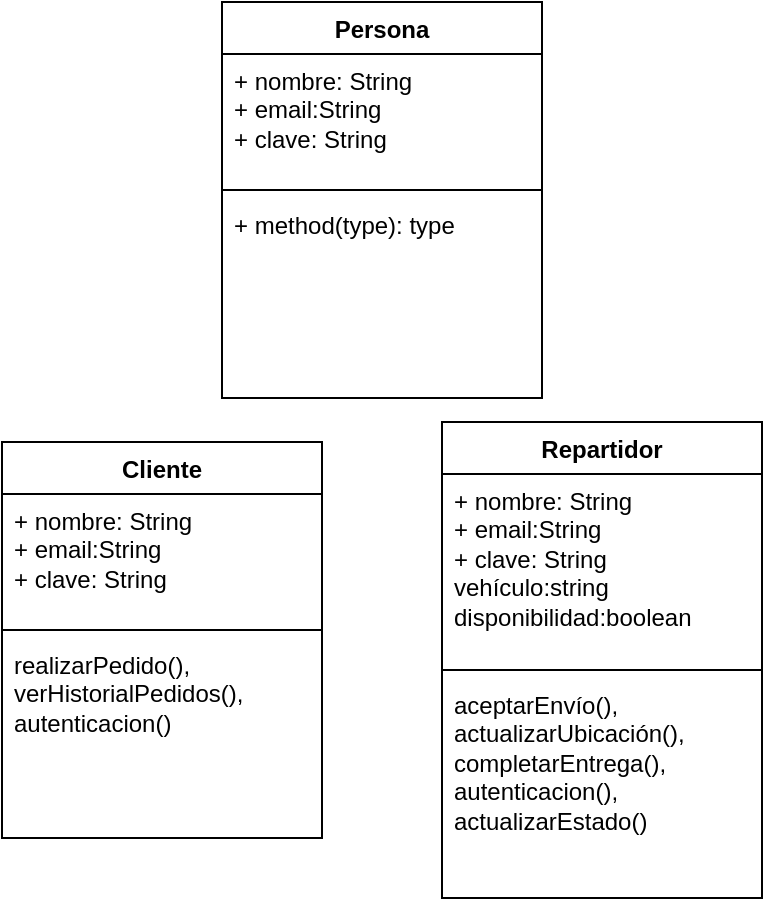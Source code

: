 <mxfile version="24.3.1" type="github">
  <diagram id="C5RBs43oDa-KdzZeNtuy" name="Page-1">
    <mxGraphModel dx="880" dy="506" grid="1" gridSize="10" guides="1" tooltips="1" connect="1" arrows="1" fold="1" page="1" pageScale="1" pageWidth="827" pageHeight="1169" math="0" shadow="0">
      <root>
        <mxCell id="WIyWlLk6GJQsqaUBKTNV-0" />
        <mxCell id="WIyWlLk6GJQsqaUBKTNV-1" parent="WIyWlLk6GJQsqaUBKTNV-0" />
        <mxCell id="0L2dipsAVsYZi4INLLpv-0" value="Persona" style="swimlane;fontStyle=1;align=center;verticalAlign=top;childLayout=stackLayout;horizontal=1;startSize=26;horizontalStack=0;resizeParent=1;resizeParentMax=0;resizeLast=0;collapsible=1;marginBottom=0;whiteSpace=wrap;html=1;" vertex="1" parent="WIyWlLk6GJQsqaUBKTNV-1">
          <mxGeometry x="200" y="70" width="160" height="198" as="geometry" />
        </mxCell>
        <mxCell id="0L2dipsAVsYZi4INLLpv-1" value="+ nombre: String&lt;div&gt;+ email:String&lt;/div&gt;&lt;div&gt;+ clave: String&lt;/div&gt;&lt;div&gt;&lt;br&gt;&lt;/div&gt;" style="text;strokeColor=none;fillColor=none;align=left;verticalAlign=top;spacingLeft=4;spacingRight=4;overflow=hidden;rotatable=0;points=[[0,0.5],[1,0.5]];portConstraint=eastwest;whiteSpace=wrap;html=1;" vertex="1" parent="0L2dipsAVsYZi4INLLpv-0">
          <mxGeometry y="26" width="160" height="64" as="geometry" />
        </mxCell>
        <mxCell id="0L2dipsAVsYZi4INLLpv-2" value="" style="line;strokeWidth=1;fillColor=none;align=left;verticalAlign=middle;spacingTop=-1;spacingLeft=3;spacingRight=3;rotatable=0;labelPosition=right;points=[];portConstraint=eastwest;strokeColor=inherit;" vertex="1" parent="0L2dipsAVsYZi4INLLpv-0">
          <mxGeometry y="90" width="160" height="8" as="geometry" />
        </mxCell>
        <mxCell id="0L2dipsAVsYZi4INLLpv-3" value="+ method(type): type" style="text;strokeColor=none;fillColor=none;align=left;verticalAlign=top;spacingLeft=4;spacingRight=4;overflow=hidden;rotatable=0;points=[[0,0.5],[1,0.5]];portConstraint=eastwest;whiteSpace=wrap;html=1;" vertex="1" parent="0L2dipsAVsYZi4INLLpv-0">
          <mxGeometry y="98" width="160" height="100" as="geometry" />
        </mxCell>
        <mxCell id="0L2dipsAVsYZi4INLLpv-19" value="Cliente" style="swimlane;fontStyle=1;align=center;verticalAlign=top;childLayout=stackLayout;horizontal=1;startSize=26;horizontalStack=0;resizeParent=1;resizeParentMax=0;resizeLast=0;collapsible=1;marginBottom=0;whiteSpace=wrap;html=1;" vertex="1" parent="WIyWlLk6GJQsqaUBKTNV-1">
          <mxGeometry x="90" y="290" width="160" height="198" as="geometry" />
        </mxCell>
        <mxCell id="0L2dipsAVsYZi4INLLpv-20" value="+ nombre: String&lt;div&gt;+ email:String&lt;/div&gt;&lt;div&gt;+ clave: String&lt;/div&gt;&lt;div&gt;&lt;br&gt;&lt;/div&gt;" style="text;strokeColor=none;fillColor=none;align=left;verticalAlign=top;spacingLeft=4;spacingRight=4;overflow=hidden;rotatable=0;points=[[0,0.5],[1,0.5]];portConstraint=eastwest;whiteSpace=wrap;html=1;" vertex="1" parent="0L2dipsAVsYZi4INLLpv-19">
          <mxGeometry y="26" width="160" height="64" as="geometry" />
        </mxCell>
        <mxCell id="0L2dipsAVsYZi4INLLpv-21" value="" style="line;strokeWidth=1;fillColor=none;align=left;verticalAlign=middle;spacingTop=-1;spacingLeft=3;spacingRight=3;rotatable=0;labelPosition=right;points=[];portConstraint=eastwest;strokeColor=inherit;" vertex="1" parent="0L2dipsAVsYZi4INLLpv-19">
          <mxGeometry y="90" width="160" height="8" as="geometry" />
        </mxCell>
        <mxCell id="0L2dipsAVsYZi4INLLpv-22" value="&lt;div&gt;realizarPedido(), verHistorialPedidos(), autenticacion()&lt;br&gt;&lt;/div&gt;" style="text;strokeColor=none;fillColor=none;align=left;verticalAlign=top;spacingLeft=4;spacingRight=4;overflow=hidden;rotatable=0;points=[[0,0.5],[1,0.5]];portConstraint=eastwest;whiteSpace=wrap;html=1;" vertex="1" parent="0L2dipsAVsYZi4INLLpv-19">
          <mxGeometry y="98" width="160" height="100" as="geometry" />
        </mxCell>
        <mxCell id="0L2dipsAVsYZi4INLLpv-27" value="Repartidor" style="swimlane;fontStyle=1;align=center;verticalAlign=top;childLayout=stackLayout;horizontal=1;startSize=26;horizontalStack=0;resizeParent=1;resizeParentMax=0;resizeLast=0;collapsible=1;marginBottom=0;whiteSpace=wrap;html=1;" vertex="1" parent="WIyWlLk6GJQsqaUBKTNV-1">
          <mxGeometry x="310" y="280" width="160" height="238" as="geometry" />
        </mxCell>
        <mxCell id="0L2dipsAVsYZi4INLLpv-28" value="+ nombre: String&lt;div&gt;+ email:String&lt;/div&gt;&lt;div&gt;+ clave: String&lt;/div&gt;&lt;div&gt;vehículo:string&amp;nbsp;&lt;/div&gt;&lt;div&gt;disponibilidad:boolean&lt;br&gt;&lt;/div&gt;&lt;div&gt;&lt;br&gt;&lt;/div&gt;" style="text;strokeColor=none;fillColor=none;align=left;verticalAlign=top;spacingLeft=4;spacingRight=4;overflow=hidden;rotatable=0;points=[[0,0.5],[1,0.5]];portConstraint=eastwest;whiteSpace=wrap;html=1;" vertex="1" parent="0L2dipsAVsYZi4INLLpv-27">
          <mxGeometry y="26" width="160" height="94" as="geometry" />
        </mxCell>
        <mxCell id="0L2dipsAVsYZi4INLLpv-29" value="" style="line;strokeWidth=1;fillColor=none;align=left;verticalAlign=middle;spacingTop=-1;spacingLeft=3;spacingRight=3;rotatable=0;labelPosition=right;points=[];portConstraint=eastwest;strokeColor=inherit;" vertex="1" parent="0L2dipsAVsYZi4INLLpv-27">
          <mxGeometry y="120" width="160" height="8" as="geometry" />
        </mxCell>
        <mxCell id="0L2dipsAVsYZi4INLLpv-30" value="&lt;div&gt;aceptarEnvío(), actualizarUbicación(), completarEntrega(), autenticacion(), actualizarEstado()&lt;/div&gt;" style="text;strokeColor=none;fillColor=none;align=left;verticalAlign=top;spacingLeft=4;spacingRight=4;overflow=hidden;rotatable=0;points=[[0,0.5],[1,0.5]];portConstraint=eastwest;whiteSpace=wrap;html=1;" vertex="1" parent="0L2dipsAVsYZi4INLLpv-27">
          <mxGeometry y="128" width="160" height="110" as="geometry" />
        </mxCell>
      </root>
    </mxGraphModel>
  </diagram>
</mxfile>
